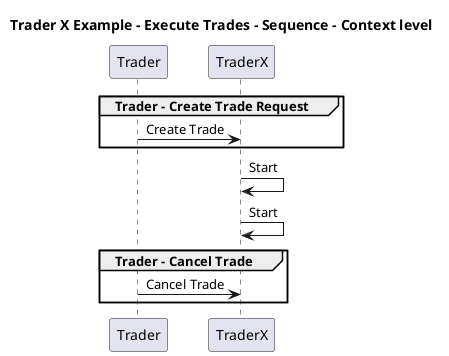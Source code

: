 @startuml

title Trader X Example - Execute Trades - Sequence - Context level

participant "Trader" as TraderXExample.Actors.Trader
participant "TraderX" as TraderXExample.SoftwareSystems.TraderX

group Trader - Create Trade Request
TraderXExample.Actors.Trader -> TraderXExample.SoftwareSystems.TraderX : Create Trade
end
TraderXExample.SoftwareSystems.TraderX -> TraderXExample.SoftwareSystems.TraderX : Start
TraderXExample.SoftwareSystems.TraderX -> TraderXExample.SoftwareSystems.TraderX : Start
group Trader - Cancel Trade
TraderXExample.Actors.Trader -> TraderXExample.SoftwareSystems.TraderX : Cancel Trade
end


@enduml
